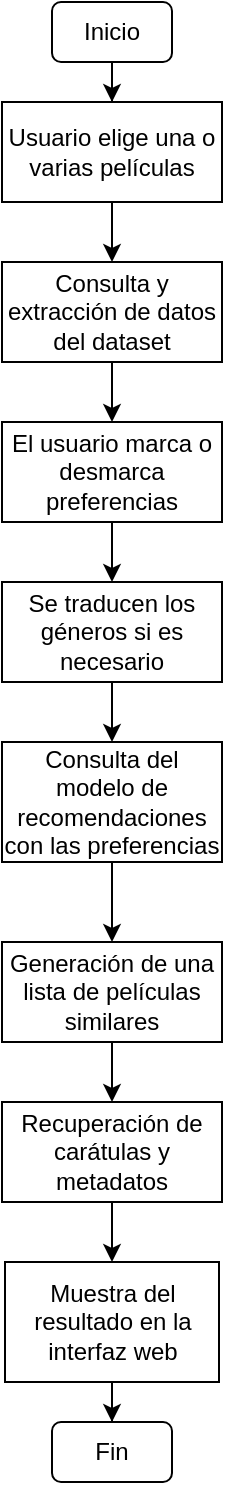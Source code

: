 <mxfile version="27.0.6">
  <diagram id="C5RBs43oDa-KdzZeNtuy" name="Page-1">
    <mxGraphModel dx="679" dy="396" grid="1" gridSize="10" guides="1" tooltips="1" connect="1" arrows="1" fold="1" page="1" pageScale="1" pageWidth="827" pageHeight="1169" math="0" shadow="0">
      <root>
        <mxCell id="WIyWlLk6GJQsqaUBKTNV-0" />
        <mxCell id="WIyWlLk6GJQsqaUBKTNV-1" parent="WIyWlLk6GJQsqaUBKTNV-0" />
        <mxCell id="3HTjUuVltUku25CxRw9T-5" value="" style="edgeStyle=orthogonalEdgeStyle;rounded=0;orthogonalLoop=1;jettySize=auto;html=1;" edge="1" parent="WIyWlLk6GJQsqaUBKTNV-1" source="3HTjUuVltUku25CxRw9T-3" target="3HTjUuVltUku25CxRw9T-7">
          <mxGeometry relative="1" as="geometry">
            <mxPoint x="360" y="120" as="targetPoint" />
          </mxGeometry>
        </mxCell>
        <mxCell id="3HTjUuVltUku25CxRw9T-3" value="Inicio" style="rounded=1;whiteSpace=wrap;html=1;" vertex="1" parent="WIyWlLk6GJQsqaUBKTNV-1">
          <mxGeometry x="329" y="50" width="60" height="30" as="geometry" />
        </mxCell>
        <mxCell id="3HTjUuVltUku25CxRw9T-27" value="" style="edgeStyle=orthogonalEdgeStyle;rounded=0;orthogonalLoop=1;jettySize=auto;html=1;" edge="1" parent="WIyWlLk6GJQsqaUBKTNV-1" source="3HTjUuVltUku25CxRw9T-7" target="3HTjUuVltUku25CxRw9T-9">
          <mxGeometry relative="1" as="geometry" />
        </mxCell>
        <mxCell id="3HTjUuVltUku25CxRw9T-7" value="Usuario elige una o varias películas" style="rounded=0;whiteSpace=wrap;html=1;" vertex="1" parent="WIyWlLk6GJQsqaUBKTNV-1">
          <mxGeometry x="304" y="100" width="110" height="50" as="geometry" />
        </mxCell>
        <mxCell id="3HTjUuVltUku25CxRw9T-9" value="Consulta y extracción de datos del dataset" style="rounded=0;whiteSpace=wrap;html=1;" vertex="1" parent="WIyWlLk6GJQsqaUBKTNV-1">
          <mxGeometry x="304" y="180" width="110" height="50" as="geometry" />
        </mxCell>
        <mxCell id="3HTjUuVltUku25CxRw9T-10" value="" style="endArrow=classic;html=1;rounded=0;" edge="1" parent="WIyWlLk6GJQsqaUBKTNV-1" source="3HTjUuVltUku25CxRw9T-12" target="3HTjUuVltUku25CxRw9T-13">
          <mxGeometry width="50" height="50" relative="1" as="geometry">
            <mxPoint x="359.66" y="330" as="sourcePoint" />
            <mxPoint x="359.66" y="360" as="targetPoint" />
          </mxGeometry>
        </mxCell>
        <mxCell id="3HTjUuVltUku25CxRw9T-11" value="" style="endArrow=classic;html=1;rounded=0;entryX=0.5;entryY=0;entryDx=0;entryDy=0;" edge="1" parent="WIyWlLk6GJQsqaUBKTNV-1" source="3HTjUuVltUku25CxRw9T-9" target="3HTjUuVltUku25CxRw9T-12">
          <mxGeometry width="50" height="50" relative="1" as="geometry">
            <mxPoint x="359.66" y="250" as="sourcePoint" />
            <mxPoint x="359.66" y="280" as="targetPoint" />
          </mxGeometry>
        </mxCell>
        <mxCell id="3HTjUuVltUku25CxRw9T-12" value="El usuario marca o desmarca preferencias" style="rounded=0;whiteSpace=wrap;html=1;" vertex="1" parent="WIyWlLk6GJQsqaUBKTNV-1">
          <mxGeometry x="304" y="260" width="110" height="50" as="geometry" />
        </mxCell>
        <mxCell id="3HTjUuVltUku25CxRw9T-18" value="" style="edgeStyle=orthogonalEdgeStyle;rounded=0;orthogonalLoop=1;jettySize=auto;html=1;" edge="1" parent="WIyWlLk6GJQsqaUBKTNV-1" source="3HTjUuVltUku25CxRw9T-13" target="3HTjUuVltUku25CxRw9T-17">
          <mxGeometry relative="1" as="geometry" />
        </mxCell>
        <mxCell id="3HTjUuVltUku25CxRw9T-13" value="Se traducen los géneros si es necesario" style="rounded=0;whiteSpace=wrap;html=1;" vertex="1" parent="WIyWlLk6GJQsqaUBKTNV-1">
          <mxGeometry x="304" y="340" width="110" height="50" as="geometry" />
        </mxCell>
        <mxCell id="3HTjUuVltUku25CxRw9T-20" value="" style="edgeStyle=orthogonalEdgeStyle;rounded=0;orthogonalLoop=1;jettySize=auto;html=1;" edge="1" parent="WIyWlLk6GJQsqaUBKTNV-1" source="3HTjUuVltUku25CxRw9T-17" target="3HTjUuVltUku25CxRw9T-19">
          <mxGeometry relative="1" as="geometry" />
        </mxCell>
        <mxCell id="3HTjUuVltUku25CxRw9T-17" value="Consulta del modelo de recomendaciones con las preferencias" style="rounded=0;whiteSpace=wrap;html=1;" vertex="1" parent="WIyWlLk6GJQsqaUBKTNV-1">
          <mxGeometry x="304" y="420" width="110" height="60" as="geometry" />
        </mxCell>
        <mxCell id="3HTjUuVltUku25CxRw9T-22" value="" style="edgeStyle=orthogonalEdgeStyle;rounded=0;orthogonalLoop=1;jettySize=auto;html=1;" edge="1" parent="WIyWlLk6GJQsqaUBKTNV-1" source="3HTjUuVltUku25CxRw9T-19" target="3HTjUuVltUku25CxRw9T-21">
          <mxGeometry relative="1" as="geometry" />
        </mxCell>
        <mxCell id="3HTjUuVltUku25CxRw9T-19" value="Generación de una lista de películas similares" style="rounded=0;whiteSpace=wrap;html=1;" vertex="1" parent="WIyWlLk6GJQsqaUBKTNV-1">
          <mxGeometry x="304" y="520" width="110" height="50" as="geometry" />
        </mxCell>
        <mxCell id="3HTjUuVltUku25CxRw9T-24" value="" style="edgeStyle=orthogonalEdgeStyle;rounded=0;orthogonalLoop=1;jettySize=auto;html=1;" edge="1" parent="WIyWlLk6GJQsqaUBKTNV-1" source="3HTjUuVltUku25CxRw9T-21" target="3HTjUuVltUku25CxRw9T-23">
          <mxGeometry relative="1" as="geometry" />
        </mxCell>
        <mxCell id="3HTjUuVltUku25CxRw9T-21" value="Recuperación de carátulas y metadatos" style="rounded=0;whiteSpace=wrap;html=1;" vertex="1" parent="WIyWlLk6GJQsqaUBKTNV-1">
          <mxGeometry x="304" y="600" width="110" height="50" as="geometry" />
        </mxCell>
        <mxCell id="3HTjUuVltUku25CxRw9T-26" value="" style="edgeStyle=orthogonalEdgeStyle;rounded=0;orthogonalLoop=1;jettySize=auto;html=1;" edge="1" parent="WIyWlLk6GJQsqaUBKTNV-1" source="3HTjUuVltUku25CxRw9T-23" target="3HTjUuVltUku25CxRw9T-25">
          <mxGeometry relative="1" as="geometry" />
        </mxCell>
        <mxCell id="3HTjUuVltUku25CxRw9T-23" value="Muestra del resultado en la interfaz web" style="rounded=0;whiteSpace=wrap;html=1;" vertex="1" parent="WIyWlLk6GJQsqaUBKTNV-1">
          <mxGeometry x="305.5" y="680" width="107" height="60" as="geometry" />
        </mxCell>
        <mxCell id="3HTjUuVltUku25CxRw9T-25" value="Fin" style="rounded=1;whiteSpace=wrap;html=1;" vertex="1" parent="WIyWlLk6GJQsqaUBKTNV-1">
          <mxGeometry x="329" y="760" width="60" height="30" as="geometry" />
        </mxCell>
      </root>
    </mxGraphModel>
  </diagram>
</mxfile>

